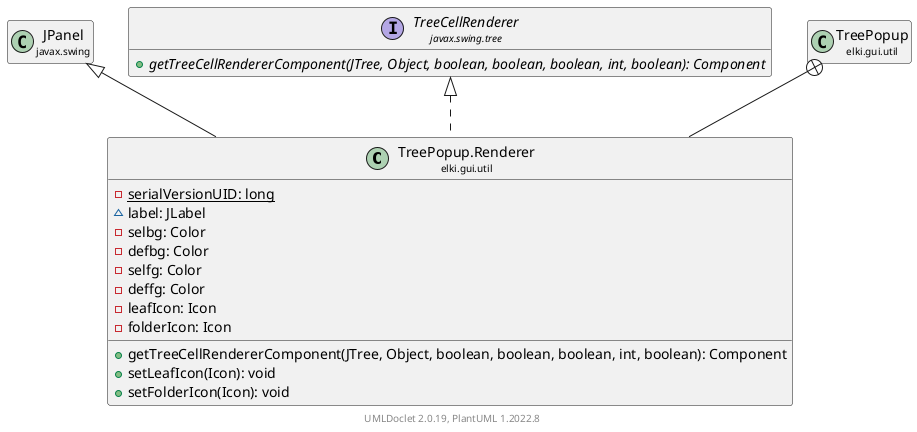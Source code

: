 @startuml
    remove .*\.(Instance|Par|Parameterizer|Factory)$
    set namespaceSeparator none
    hide empty fields
    hide empty methods

    class "<size:14>TreePopup.Renderer\n<size:10>elki.gui.util" as elki.gui.util.TreePopup.Renderer [[TreePopup.Renderer.html]] {
        {static} -serialVersionUID: long
        ~label: JLabel
        -selbg: Color
        -defbg: Color
        -selfg: Color
        -deffg: Color
        -leafIcon: Icon
        -folderIcon: Icon
        +getTreeCellRendererComponent(JTree, Object, boolean, boolean, boolean, int, boolean): Component
        +setLeafIcon(Icon): void
        +setFolderIcon(Icon): void
    }

    class "<size:14>JPanel\n<size:10>javax.swing" as javax.swing.JPanel
    interface "<size:14>TreeCellRenderer\n<size:10>javax.swing.tree" as javax.swing.tree.TreeCellRenderer {
        {abstract} +getTreeCellRendererComponent(JTree, Object, boolean, boolean, boolean, int, boolean): Component
    }
    class "<size:14>TreePopup\n<size:10>elki.gui.util" as elki.gui.util.TreePopup [[TreePopup.html]]

    javax.swing.JPanel <|-- elki.gui.util.TreePopup.Renderer
    javax.swing.tree.TreeCellRenderer <|.. elki.gui.util.TreePopup.Renderer
    elki.gui.util.TreePopup +-- elki.gui.util.TreePopup.Renderer

    center footer UMLDoclet 2.0.19, PlantUML 1.2022.8
@enduml
